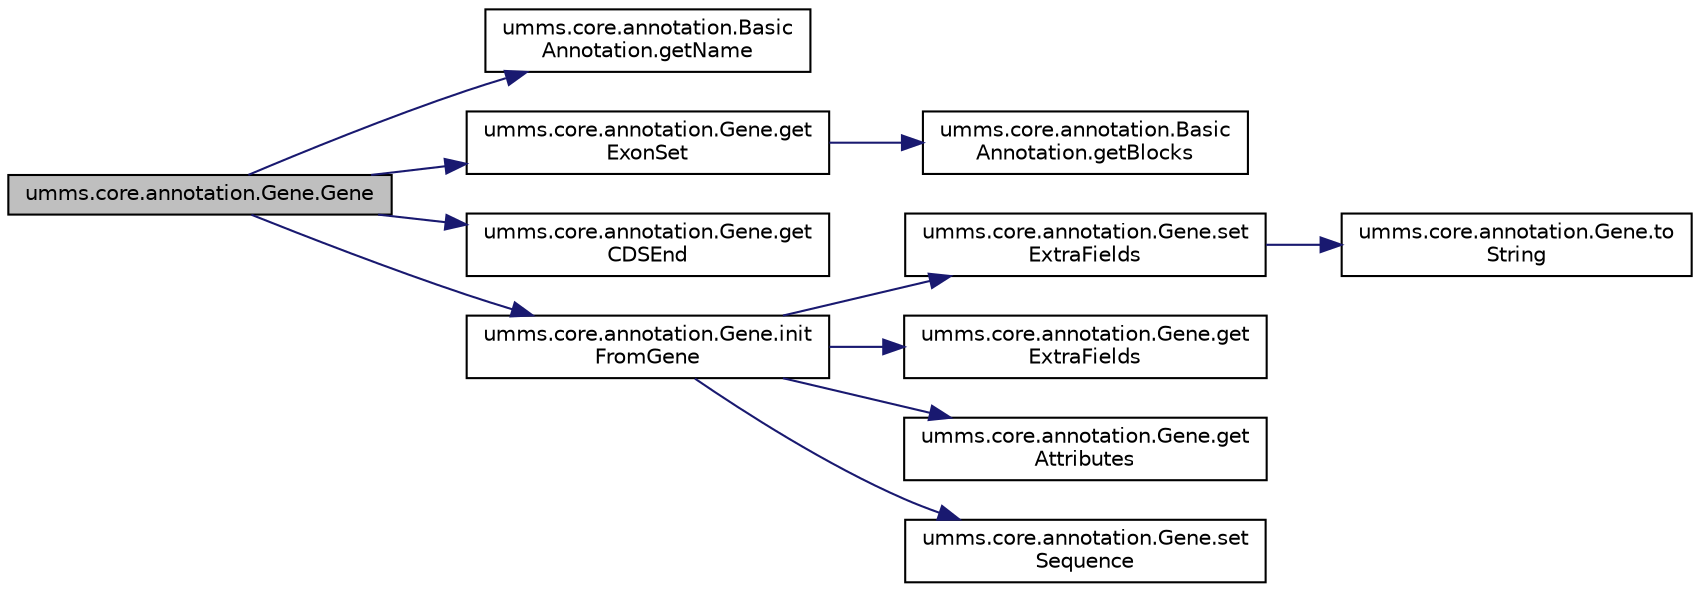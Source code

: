 digraph "umms.core.annotation.Gene.Gene"
{
  edge [fontname="Helvetica",fontsize="10",labelfontname="Helvetica",labelfontsize="10"];
  node [fontname="Helvetica",fontsize="10",shape=record];
  rankdir="LR";
  Node1 [label="umms.core.annotation.Gene.Gene",height=0.2,width=0.4,color="black", fillcolor="grey75", style="filled" fontcolor="black"];
  Node1 -> Node2 [color="midnightblue",fontsize="10",style="solid"];
  Node2 [label="umms.core.annotation.Basic\lAnnotation.getName",height=0.2,width=0.4,color="black", fillcolor="white", style="filled",URL="$classumms_1_1core_1_1annotation_1_1_basic_annotation.html#a75317ca06eb03c9e96cf18862e652c35"];
  Node1 -> Node3 [color="midnightblue",fontsize="10",style="solid"];
  Node3 [label="umms.core.annotation.Gene.get\lExonSet",height=0.2,width=0.4,color="black", fillcolor="white", style="filled",URL="$classumms_1_1core_1_1annotation_1_1_gene.html#aa06c5697c4ec73b9257a826ab1060149"];
  Node3 -> Node4 [color="midnightblue",fontsize="10",style="solid"];
  Node4 [label="umms.core.annotation.Basic\lAnnotation.getBlocks",height=0.2,width=0.4,color="black", fillcolor="white", style="filled",URL="$classumms_1_1core_1_1annotation_1_1_basic_annotation.html#a59ef0358ee04952f6ddd2c2bd4e448f7"];
  Node1 -> Node5 [color="midnightblue",fontsize="10",style="solid"];
  Node5 [label="umms.core.annotation.Gene.get\lCDSEnd",height=0.2,width=0.4,color="black", fillcolor="white", style="filled",URL="$classumms_1_1core_1_1annotation_1_1_gene.html#a13e77e99c8170151fc7ab481f7e33318"];
  Node1 -> Node6 [color="midnightblue",fontsize="10",style="solid"];
  Node6 [label="umms.core.annotation.Gene.init\lFromGene",height=0.2,width=0.4,color="black", fillcolor="white", style="filled",URL="$classumms_1_1core_1_1annotation_1_1_gene.html#af73381bf71c4a4a752ff80f5f985bb28"];
  Node6 -> Node7 [color="midnightblue",fontsize="10",style="solid"];
  Node7 [label="umms.core.annotation.Gene.set\lExtraFields",height=0.2,width=0.4,color="black", fillcolor="white", style="filled",URL="$classumms_1_1core_1_1annotation_1_1_gene.html#a1c88dd4db6a2ad407ff3358344dacd36"];
  Node7 -> Node8 [color="midnightblue",fontsize="10",style="solid"];
  Node8 [label="umms.core.annotation.Gene.to\lString",height=0.2,width=0.4,color="black", fillcolor="white", style="filled",URL="$classumms_1_1core_1_1annotation_1_1_gene.html#af72f58b4dca1c821aee7832f12f358ed"];
  Node6 -> Node9 [color="midnightblue",fontsize="10",style="solid"];
  Node9 [label="umms.core.annotation.Gene.get\lExtraFields",height=0.2,width=0.4,color="black", fillcolor="white", style="filled",URL="$classumms_1_1core_1_1annotation_1_1_gene.html#aa49a33ecfaa2a1b142313b8d07596c60"];
  Node6 -> Node10 [color="midnightblue",fontsize="10",style="solid"];
  Node10 [label="umms.core.annotation.Gene.get\lAttributes",height=0.2,width=0.4,color="black", fillcolor="white", style="filled",URL="$classumms_1_1core_1_1annotation_1_1_gene.html#abe7756cedde6fd478befeadedf018778"];
  Node6 -> Node11 [color="midnightblue",fontsize="10",style="solid"];
  Node11 [label="umms.core.annotation.Gene.set\lSequence",height=0.2,width=0.4,color="black", fillcolor="white", style="filled",URL="$classumms_1_1core_1_1annotation_1_1_gene.html#a7976c9be5a3293b44ce54332610f5092"];
}
